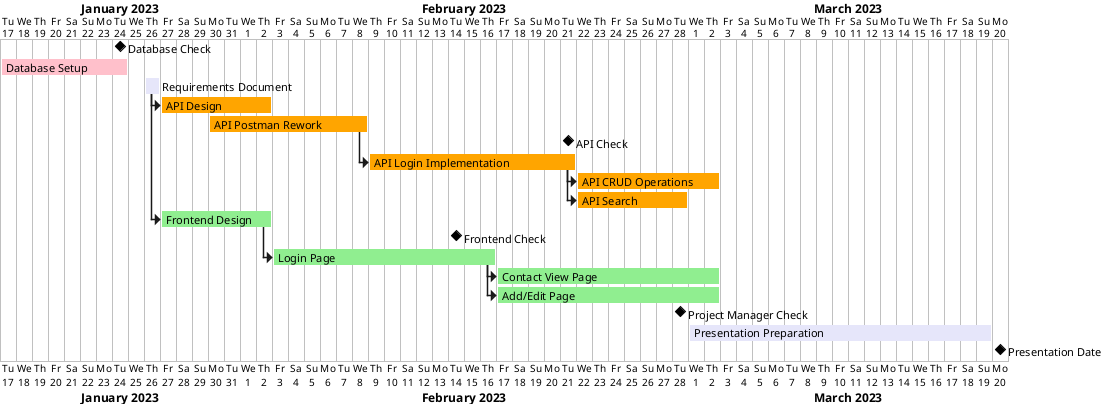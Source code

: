 @startgantt
'https://plantuml.com/gantt-diagram

Project starts on 2023-01-17

[Database Check] happens on 2023-01-24
[Database Setup] lasts 8 days and is colored in Pink

[Requirements Document] lasts 1 day and is colored in Lavender and starts on 2023-01-26

[API Design] lasts 7 days and is colored in Orange and starts after [Requirements Document]'s end
[API Postman Rework] lasts 10 days and is colored in Orange and starts on 2023-01-30
[API Check] happens on 2023-02-21
[API Login Implementation] lasts 13 days and is colored in Orange and starts after [API Postman Rework]'s end
[API CRUD Operations] lasts 9 days and is colored in Orange and starts after [API Login Implementation]'s end
[API Search] lasts 7 days and is colored in Orange and starts after [API Login Implementation]'s end
[Frontend Design] lasts 7 days and is colored in LightGreen and starts after [Requirements Document]'s end
[Frontend Check] happens on 2023-02-14
[Login Page] lasts 14 days and is colored in LightGreen and starts after [Frontend Design]'s end
[Contact View Page] lasts 14 days and is colored in LightGreen and starts after [Login Page]'s end
[Add/Edit Page] lasts 14 days and is colored in LightGreen and starts after [Login Page]'s end

[Project Manager Check] happens on 2023-02-28
[Presentation Preparation] lasts 19 days and is colored in Lavender and starts on 2023-02-29

[Presentation Date] happens on 2023-03-20
@endgantt